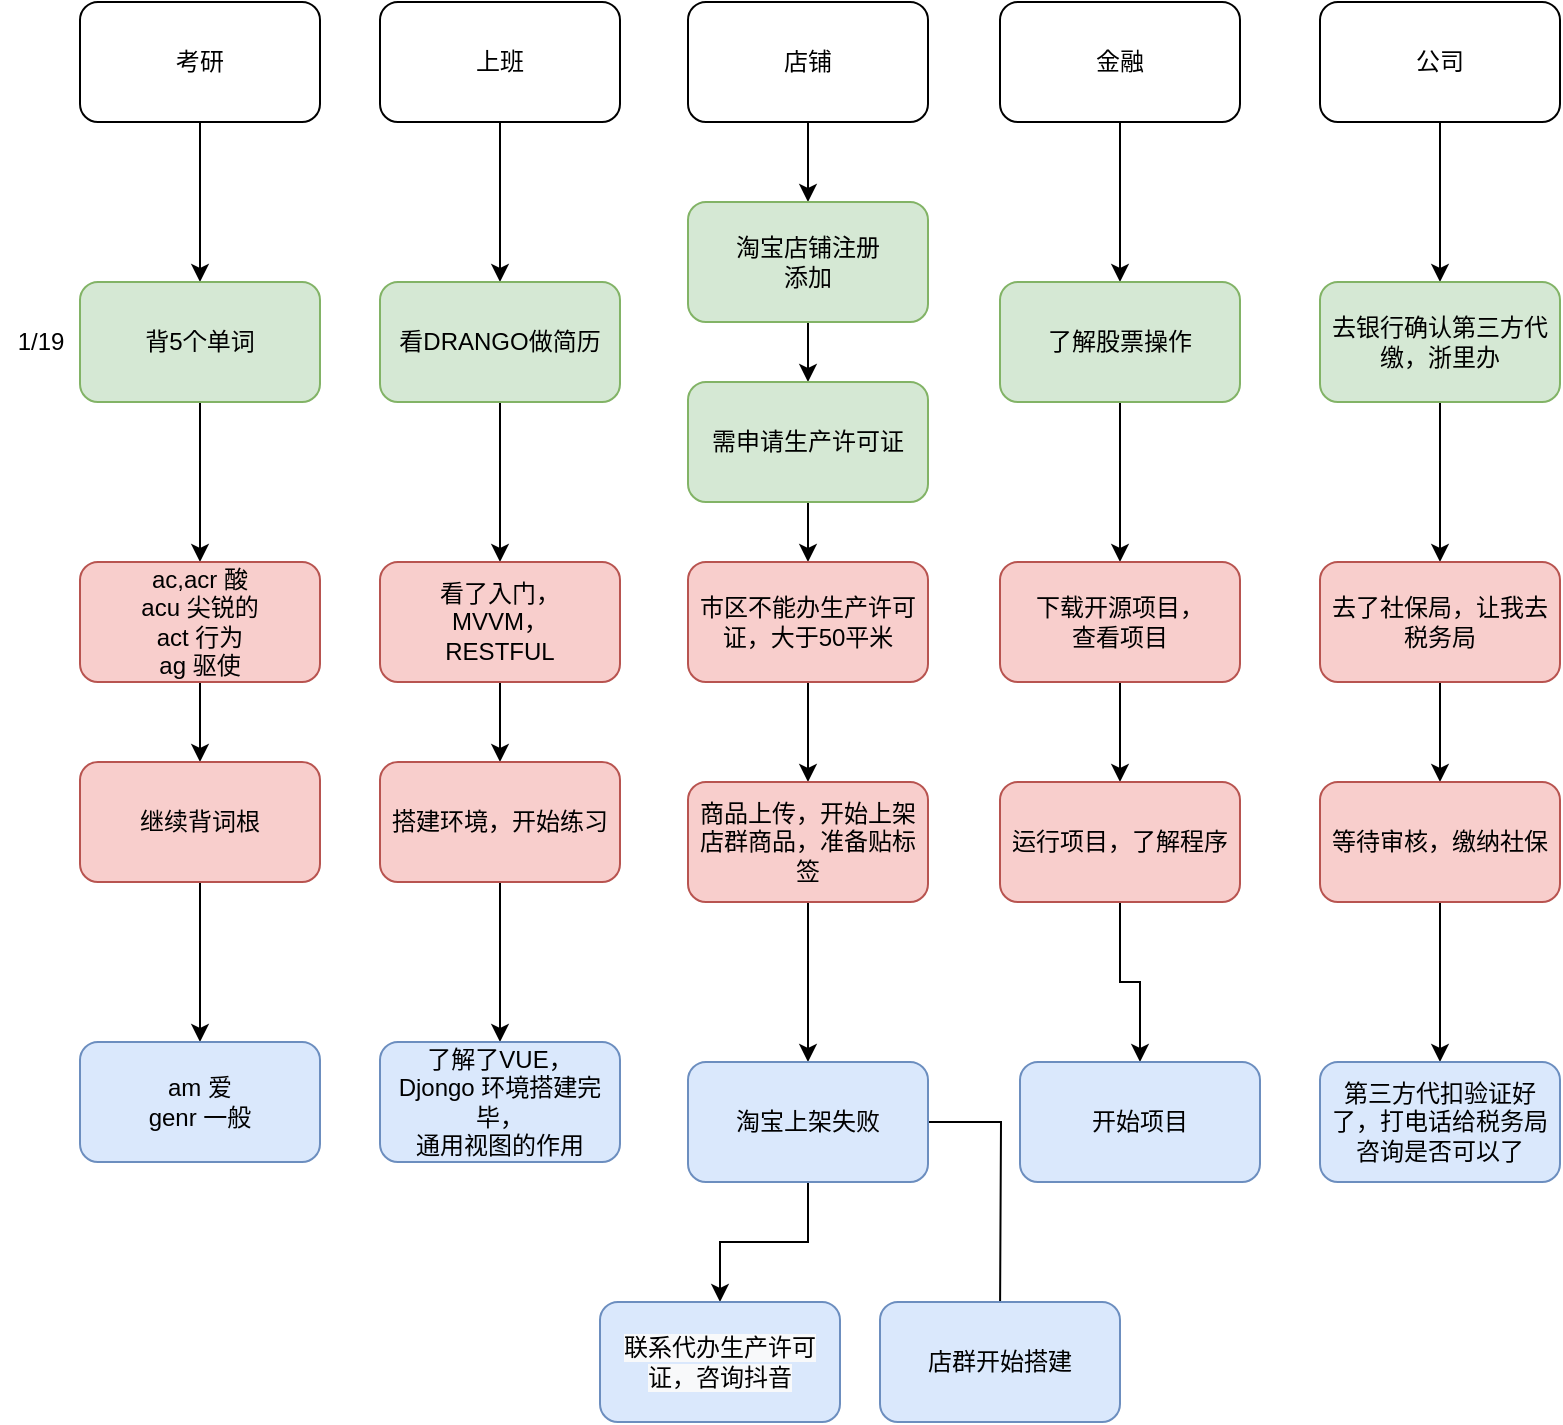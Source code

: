 <mxfile version="16.4.3" type="github">
  <diagram id="sAtW_1Yba3rEk9c015G_" name="Page-1">
    <mxGraphModel dx="1054" dy="582" grid="1" gridSize="10" guides="1" tooltips="1" connect="1" arrows="1" fold="1" page="1" pageScale="1" pageWidth="827" pageHeight="1169" math="0" shadow="0">
      <root>
        <mxCell id="0" />
        <mxCell id="1" parent="0" />
        <mxCell id="XR6fFfAdSfc7C1Uai4z6-4" value="" style="edgeStyle=orthogonalEdgeStyle;rounded=0;orthogonalLoop=1;jettySize=auto;html=1;" parent="1" source="C0LJLF6avcoZwsLV1pZD-1" target="XR6fFfAdSfc7C1Uai4z6-3" edge="1">
          <mxGeometry relative="1" as="geometry" />
        </mxCell>
        <mxCell id="C0LJLF6avcoZwsLV1pZD-1" value="考研" style="rounded=1;whiteSpace=wrap;html=1;" parent="1" vertex="1">
          <mxGeometry x="50" y="100" width="120" height="60" as="geometry" />
        </mxCell>
        <mxCell id="XR6fFfAdSfc7C1Uai4z6-2" value="" style="edgeStyle=orthogonalEdgeStyle;rounded=0;orthogonalLoop=1;jettySize=auto;html=1;" parent="1" source="C0LJLF6avcoZwsLV1pZD-2" target="XR6fFfAdSfc7C1Uai4z6-1" edge="1">
          <mxGeometry relative="1" as="geometry" />
        </mxCell>
        <mxCell id="C0LJLF6avcoZwsLV1pZD-2" value="上班" style="rounded=1;whiteSpace=wrap;html=1;" parent="1" vertex="1">
          <mxGeometry x="200" y="100" width="120" height="60" as="geometry" />
        </mxCell>
        <mxCell id="C0LJLF6avcoZwsLV1pZD-6" value="" style="edgeStyle=orthogonalEdgeStyle;rounded=0;orthogonalLoop=1;jettySize=auto;html=1;" parent="1" source="C0LJLF6avcoZwsLV1pZD-3" target="C0LJLF6avcoZwsLV1pZD-5" edge="1">
          <mxGeometry relative="1" as="geometry" />
        </mxCell>
        <mxCell id="C0LJLF6avcoZwsLV1pZD-3" value="店铺" style="rounded=1;whiteSpace=wrap;html=1;" parent="1" vertex="1">
          <mxGeometry x="354" y="100" width="120" height="60" as="geometry" />
        </mxCell>
        <mxCell id="XR6fFfAdSfc7C1Uai4z6-6" value="" style="edgeStyle=orthogonalEdgeStyle;rounded=0;orthogonalLoop=1;jettySize=auto;html=1;" parent="1" source="C0LJLF6avcoZwsLV1pZD-4" target="XR6fFfAdSfc7C1Uai4z6-5" edge="1">
          <mxGeometry relative="1" as="geometry" />
        </mxCell>
        <mxCell id="C0LJLF6avcoZwsLV1pZD-4" value="金融" style="rounded=1;whiteSpace=wrap;html=1;" parent="1" vertex="1">
          <mxGeometry x="510" y="100" width="120" height="60" as="geometry" />
        </mxCell>
        <mxCell id="C0LJLF6avcoZwsLV1pZD-8" value="" style="edgeStyle=orthogonalEdgeStyle;rounded=0;orthogonalLoop=1;jettySize=auto;html=1;" parent="1" source="C0LJLF6avcoZwsLV1pZD-5" target="C0LJLF6avcoZwsLV1pZD-7" edge="1">
          <mxGeometry relative="1" as="geometry" />
        </mxCell>
        <mxCell id="C0LJLF6avcoZwsLV1pZD-5" value="淘宝店铺注册&lt;br&gt;添加" style="whiteSpace=wrap;html=1;rounded=1;fillColor=#d5e8d4;strokeColor=#82b366;" parent="1" vertex="1">
          <mxGeometry x="354" y="200" width="120" height="60" as="geometry" />
        </mxCell>
        <mxCell id="bpD5yVZ1WZwYfxR4UdG8-77" value="" style="edgeStyle=orthogonalEdgeStyle;rounded=0;orthogonalLoop=1;jettySize=auto;html=1;" parent="1" source="C0LJLF6avcoZwsLV1pZD-7" target="bpD5yVZ1WZwYfxR4UdG8-76" edge="1">
          <mxGeometry relative="1" as="geometry" />
        </mxCell>
        <mxCell id="C0LJLF6avcoZwsLV1pZD-7" value="需申请生产许可证" style="whiteSpace=wrap;html=1;rounded=1;fillColor=#d5e8d4;strokeColor=#82b366;" parent="1" vertex="1">
          <mxGeometry x="354" y="290" width="120" height="60" as="geometry" />
        </mxCell>
        <mxCell id="C0LJLF6avcoZwsLV1pZD-11" value="" style="edgeStyle=orthogonalEdgeStyle;rounded=0;orthogonalLoop=1;jettySize=auto;html=1;" parent="1" source="C0LJLF6avcoZwsLV1pZD-9" target="C0LJLF6avcoZwsLV1pZD-10" edge="1">
          <mxGeometry relative="1" as="geometry" />
        </mxCell>
        <mxCell id="C0LJLF6avcoZwsLV1pZD-9" value="公司" style="rounded=1;whiteSpace=wrap;html=1;" parent="1" vertex="1">
          <mxGeometry x="670" y="100" width="120" height="60" as="geometry" />
        </mxCell>
        <mxCell id="bpD5yVZ1WZwYfxR4UdG8-75" value="" style="edgeStyle=orthogonalEdgeStyle;rounded=0;orthogonalLoop=1;jettySize=auto;html=1;" parent="1" source="C0LJLF6avcoZwsLV1pZD-10" target="bpD5yVZ1WZwYfxR4UdG8-74" edge="1">
          <mxGeometry relative="1" as="geometry" />
        </mxCell>
        <mxCell id="C0LJLF6avcoZwsLV1pZD-10" value="去银行确认第三方代缴，浙里办" style="whiteSpace=wrap;html=1;rounded=1;fillColor=#d5e8d4;strokeColor=#82b366;" parent="1" vertex="1">
          <mxGeometry x="670" y="240" width="120" height="60" as="geometry" />
        </mxCell>
        <mxCell id="trdvyrSTWJE4Jv-hiAC6-6" value="" style="edgeStyle=orthogonalEdgeStyle;rounded=0;orthogonalLoop=1;jettySize=auto;html=1;" parent="1" source="XR6fFfAdSfc7C1Uai4z6-1" target="trdvyrSTWJE4Jv-hiAC6-5" edge="1">
          <mxGeometry relative="1" as="geometry" />
        </mxCell>
        <mxCell id="XR6fFfAdSfc7C1Uai4z6-1" value="看DRANGO做简历" style="whiteSpace=wrap;html=1;rounded=1;fillColor=#d5e8d4;strokeColor=#82b366;" parent="1" vertex="1">
          <mxGeometry x="200" y="240" width="120" height="60" as="geometry" />
        </mxCell>
        <mxCell id="trdvyrSTWJE4Jv-hiAC6-8" value="" style="edgeStyle=orthogonalEdgeStyle;rounded=0;orthogonalLoop=1;jettySize=auto;html=1;" parent="1" source="XR6fFfAdSfc7C1Uai4z6-3" target="trdvyrSTWJE4Jv-hiAC6-7" edge="1">
          <mxGeometry relative="1" as="geometry" />
        </mxCell>
        <mxCell id="XR6fFfAdSfc7C1Uai4z6-3" value="背5个单词" style="whiteSpace=wrap;html=1;rounded=1;fillColor=#d5e8d4;strokeColor=#82b366;" parent="1" vertex="1">
          <mxGeometry x="50" y="240" width="120" height="60" as="geometry" />
        </mxCell>
        <mxCell id="trdvyrSTWJE4Jv-hiAC6-10" value="" style="edgeStyle=orthogonalEdgeStyle;rounded=0;orthogonalLoop=1;jettySize=auto;html=1;" parent="1" source="XR6fFfAdSfc7C1Uai4z6-5" target="trdvyrSTWJE4Jv-hiAC6-9" edge="1">
          <mxGeometry relative="1" as="geometry" />
        </mxCell>
        <mxCell id="XR6fFfAdSfc7C1Uai4z6-5" value="了解股票操作" style="whiteSpace=wrap;html=1;rounded=1;fillColor=#d5e8d4;strokeColor=#82b366;" parent="1" vertex="1">
          <mxGeometry x="510" y="240" width="120" height="60" as="geometry" />
        </mxCell>
        <mxCell id="bpD5yVZ1WZwYfxR4UdG8-73" value="1/19" style="text;html=1;resizable=0;autosize=1;align=center;verticalAlign=middle;points=[];fillColor=none;strokeColor=none;rounded=0;" parent="1" vertex="1">
          <mxGeometry x="10" y="260" width="40" height="20" as="geometry" />
        </mxCell>
        <mxCell id="trdvyrSTWJE4Jv-hiAC6-4" value="" style="edgeStyle=orthogonalEdgeStyle;rounded=0;orthogonalLoop=1;jettySize=auto;html=1;" parent="1" source="bpD5yVZ1WZwYfxR4UdG8-74" target="trdvyrSTWJE4Jv-hiAC6-3" edge="1">
          <mxGeometry relative="1" as="geometry" />
        </mxCell>
        <mxCell id="bpD5yVZ1WZwYfxR4UdG8-74" value="去了社保局，让我去税务局" style="whiteSpace=wrap;html=1;fillColor=#f8cecc;strokeColor=#b85450;rounded=1;" parent="1" vertex="1">
          <mxGeometry x="670" y="380" width="120" height="60" as="geometry" />
        </mxCell>
        <mxCell id="trdvyrSTWJE4Jv-hiAC6-2" value="" style="edgeStyle=orthogonalEdgeStyle;rounded=0;orthogonalLoop=1;jettySize=auto;html=1;" parent="1" source="bpD5yVZ1WZwYfxR4UdG8-76" target="trdvyrSTWJE4Jv-hiAC6-1" edge="1">
          <mxGeometry relative="1" as="geometry" />
        </mxCell>
        <mxCell id="bpD5yVZ1WZwYfxR4UdG8-76" value="市区不能办生产许可证，大于50平米" style="whiteSpace=wrap;html=1;fillColor=#f8cecc;strokeColor=#b85450;rounded=1;" parent="1" vertex="1">
          <mxGeometry x="354" y="380" width="120" height="60" as="geometry" />
        </mxCell>
        <mxCell id="jF5X3mQyNZHXOgexgwPK-10" value="" style="edgeStyle=orthogonalEdgeStyle;rounded=0;orthogonalLoop=1;jettySize=auto;html=1;" edge="1" parent="1" source="trdvyrSTWJE4Jv-hiAC6-1" target="jF5X3mQyNZHXOgexgwPK-9">
          <mxGeometry relative="1" as="geometry" />
        </mxCell>
        <mxCell id="trdvyrSTWJE4Jv-hiAC6-1" value="商品上传，开始上架店群商品，准备贴标签" style="whiteSpace=wrap;html=1;fillColor=#f8cecc;strokeColor=#b85450;rounded=1;" parent="1" vertex="1">
          <mxGeometry x="354" y="490" width="120" height="60" as="geometry" />
        </mxCell>
        <mxCell id="jF5X3mQyNZHXOgexgwPK-8" value="" style="edgeStyle=orthogonalEdgeStyle;rounded=0;orthogonalLoop=1;jettySize=auto;html=1;" edge="1" parent="1" source="trdvyrSTWJE4Jv-hiAC6-3" target="jF5X3mQyNZHXOgexgwPK-7">
          <mxGeometry relative="1" as="geometry" />
        </mxCell>
        <mxCell id="trdvyrSTWJE4Jv-hiAC6-3" value="等待审核，缴纳社保" style="whiteSpace=wrap;html=1;fillColor=#f8cecc;strokeColor=#b85450;rounded=1;" parent="1" vertex="1">
          <mxGeometry x="670" y="490" width="120" height="60" as="geometry" />
        </mxCell>
        <mxCell id="trdvyrSTWJE4Jv-hiAC6-14" value="" style="edgeStyle=orthogonalEdgeStyle;rounded=0;orthogonalLoop=1;jettySize=auto;html=1;" parent="1" source="trdvyrSTWJE4Jv-hiAC6-5" target="trdvyrSTWJE4Jv-hiAC6-13" edge="1">
          <mxGeometry relative="1" as="geometry" />
        </mxCell>
        <mxCell id="trdvyrSTWJE4Jv-hiAC6-5" value="看了入门，&lt;br&gt;MVVM，&lt;br&gt;RESTFUL" style="whiteSpace=wrap;html=1;fillColor=#f8cecc;strokeColor=#b85450;rounded=1;" parent="1" vertex="1">
          <mxGeometry x="200" y="380" width="120" height="60" as="geometry" />
        </mxCell>
        <mxCell id="trdvyrSTWJE4Jv-hiAC6-16" value="" style="edgeStyle=orthogonalEdgeStyle;rounded=0;orthogonalLoop=1;jettySize=auto;html=1;" parent="1" source="trdvyrSTWJE4Jv-hiAC6-7" target="trdvyrSTWJE4Jv-hiAC6-15" edge="1">
          <mxGeometry relative="1" as="geometry" />
        </mxCell>
        <mxCell id="trdvyrSTWJE4Jv-hiAC6-7" value="ac,acr 酸&lt;br&gt;acu 尖锐的&lt;br&gt;act 行为&lt;br&gt;ag 驱使" style="whiteSpace=wrap;html=1;fillColor=#f8cecc;strokeColor=#b85450;rounded=1;" parent="1" vertex="1">
          <mxGeometry x="50" y="380" width="120" height="60" as="geometry" />
        </mxCell>
        <mxCell id="trdvyrSTWJE4Jv-hiAC6-12" value="" style="edgeStyle=orthogonalEdgeStyle;rounded=0;orthogonalLoop=1;jettySize=auto;html=1;" parent="1" source="trdvyrSTWJE4Jv-hiAC6-9" target="trdvyrSTWJE4Jv-hiAC6-11" edge="1">
          <mxGeometry relative="1" as="geometry" />
        </mxCell>
        <mxCell id="trdvyrSTWJE4Jv-hiAC6-9" value="下载开源项目，&lt;br&gt;查看项目" style="whiteSpace=wrap;html=1;fillColor=#f8cecc;strokeColor=#b85450;rounded=1;" parent="1" vertex="1">
          <mxGeometry x="510" y="380" width="120" height="60" as="geometry" />
        </mxCell>
        <mxCell id="jF5X3mQyNZHXOgexgwPK-6" value="" style="edgeStyle=orthogonalEdgeStyle;rounded=0;orthogonalLoop=1;jettySize=auto;html=1;" edge="1" parent="1" source="trdvyrSTWJE4Jv-hiAC6-11" target="jF5X3mQyNZHXOgexgwPK-5">
          <mxGeometry relative="1" as="geometry" />
        </mxCell>
        <mxCell id="trdvyrSTWJE4Jv-hiAC6-11" value="运行项目，了解程序" style="whiteSpace=wrap;html=1;fillColor=#f8cecc;strokeColor=#b85450;rounded=1;" parent="1" vertex="1">
          <mxGeometry x="510" y="490" width="120" height="60" as="geometry" />
        </mxCell>
        <mxCell id="jF5X3mQyNZHXOgexgwPK-4" value="" style="edgeStyle=orthogonalEdgeStyle;rounded=0;orthogonalLoop=1;jettySize=auto;html=1;" edge="1" parent="1" source="trdvyrSTWJE4Jv-hiAC6-13" target="jF5X3mQyNZHXOgexgwPK-3">
          <mxGeometry relative="1" as="geometry" />
        </mxCell>
        <mxCell id="trdvyrSTWJE4Jv-hiAC6-13" value="搭建环境，开始练习" style="whiteSpace=wrap;html=1;fillColor=#f8cecc;strokeColor=#b85450;rounded=1;" parent="1" vertex="1">
          <mxGeometry x="200" y="480" width="120" height="60" as="geometry" />
        </mxCell>
        <mxCell id="jF5X3mQyNZHXOgexgwPK-2" value="" style="edgeStyle=orthogonalEdgeStyle;rounded=0;orthogonalLoop=1;jettySize=auto;html=1;" edge="1" parent="1" source="trdvyrSTWJE4Jv-hiAC6-15" target="jF5X3mQyNZHXOgexgwPK-1">
          <mxGeometry relative="1" as="geometry" />
        </mxCell>
        <mxCell id="trdvyrSTWJE4Jv-hiAC6-15" value="继续背词根" style="whiteSpace=wrap;html=1;fillColor=#f8cecc;strokeColor=#b85450;rounded=1;" parent="1" vertex="1">
          <mxGeometry x="50" y="480" width="120" height="60" as="geometry" />
        </mxCell>
        <mxCell id="jF5X3mQyNZHXOgexgwPK-1" value="am 爱&lt;br&gt;genr 一般" style="whiteSpace=wrap;html=1;fillColor=#dae8fc;strokeColor=#6c8ebf;rounded=1;" vertex="1" parent="1">
          <mxGeometry x="50" y="620" width="120" height="60" as="geometry" />
        </mxCell>
        <mxCell id="jF5X3mQyNZHXOgexgwPK-3" value="了解了VUE，&lt;br&gt;Djongo 环境搭建完毕，&lt;br&gt;通用视图的作用" style="whiteSpace=wrap;html=1;fillColor=#dae8fc;strokeColor=#6c8ebf;rounded=1;" vertex="1" parent="1">
          <mxGeometry x="200" y="620" width="120" height="60" as="geometry" />
        </mxCell>
        <mxCell id="jF5X3mQyNZHXOgexgwPK-5" value="开始项目" style="whiteSpace=wrap;html=1;fillColor=#dae8fc;strokeColor=#6c8ebf;rounded=1;" vertex="1" parent="1">
          <mxGeometry x="520" y="630" width="120" height="60" as="geometry" />
        </mxCell>
        <mxCell id="jF5X3mQyNZHXOgexgwPK-7" value="第三方代扣验证好了，打电话给税务局咨询是否可以了" style="whiteSpace=wrap;html=1;fillColor=#dae8fc;strokeColor=#6c8ebf;rounded=1;" vertex="1" parent="1">
          <mxGeometry x="670" y="630" width="120" height="60" as="geometry" />
        </mxCell>
        <mxCell id="jF5X3mQyNZHXOgexgwPK-13" value="" style="edgeStyle=orthogonalEdgeStyle;rounded=0;orthogonalLoop=1;jettySize=auto;html=1;" edge="1" parent="1" source="jF5X3mQyNZHXOgexgwPK-9" target="jF5X3mQyNZHXOgexgwPK-12">
          <mxGeometry relative="1" as="geometry" />
        </mxCell>
        <mxCell id="jF5X3mQyNZHXOgexgwPK-15" style="edgeStyle=orthogonalEdgeStyle;rounded=0;orthogonalLoop=1;jettySize=auto;html=1;" edge="1" parent="1" source="jF5X3mQyNZHXOgexgwPK-9">
          <mxGeometry relative="1" as="geometry">
            <mxPoint x="510" y="760" as="targetPoint" />
          </mxGeometry>
        </mxCell>
        <mxCell id="jF5X3mQyNZHXOgexgwPK-9" value="淘宝上架失败" style="whiteSpace=wrap;html=1;fillColor=#dae8fc;strokeColor=#6c8ebf;rounded=1;" vertex="1" parent="1">
          <mxGeometry x="354" y="630" width="120" height="60" as="geometry" />
        </mxCell>
        <mxCell id="jF5X3mQyNZHXOgexgwPK-12" value="&lt;span style=&quot;color: rgb(0 , 0 , 0) ; font-family: &amp;#34;helvetica&amp;#34; ; font-size: 12px ; font-style: normal ; font-weight: 400 ; letter-spacing: normal ; text-align: center ; text-indent: 0px ; text-transform: none ; word-spacing: 0px ; background-color: rgb(248 , 249 , 250) ; display: inline ; float: none&quot;&gt;联系代办生产许可证，咨询抖音&lt;/span&gt;" style="whiteSpace=wrap;html=1;fillColor=#dae8fc;strokeColor=#6c8ebf;rounded=1;" vertex="1" parent="1">
          <mxGeometry x="310" y="750" width="120" height="60" as="geometry" />
        </mxCell>
        <mxCell id="jF5X3mQyNZHXOgexgwPK-16" value="店群开始搭建" style="whiteSpace=wrap;html=1;fillColor=#dae8fc;strokeColor=#6c8ebf;rounded=1;" vertex="1" parent="1">
          <mxGeometry x="450" y="750" width="120" height="60" as="geometry" />
        </mxCell>
      </root>
    </mxGraphModel>
  </diagram>
</mxfile>

